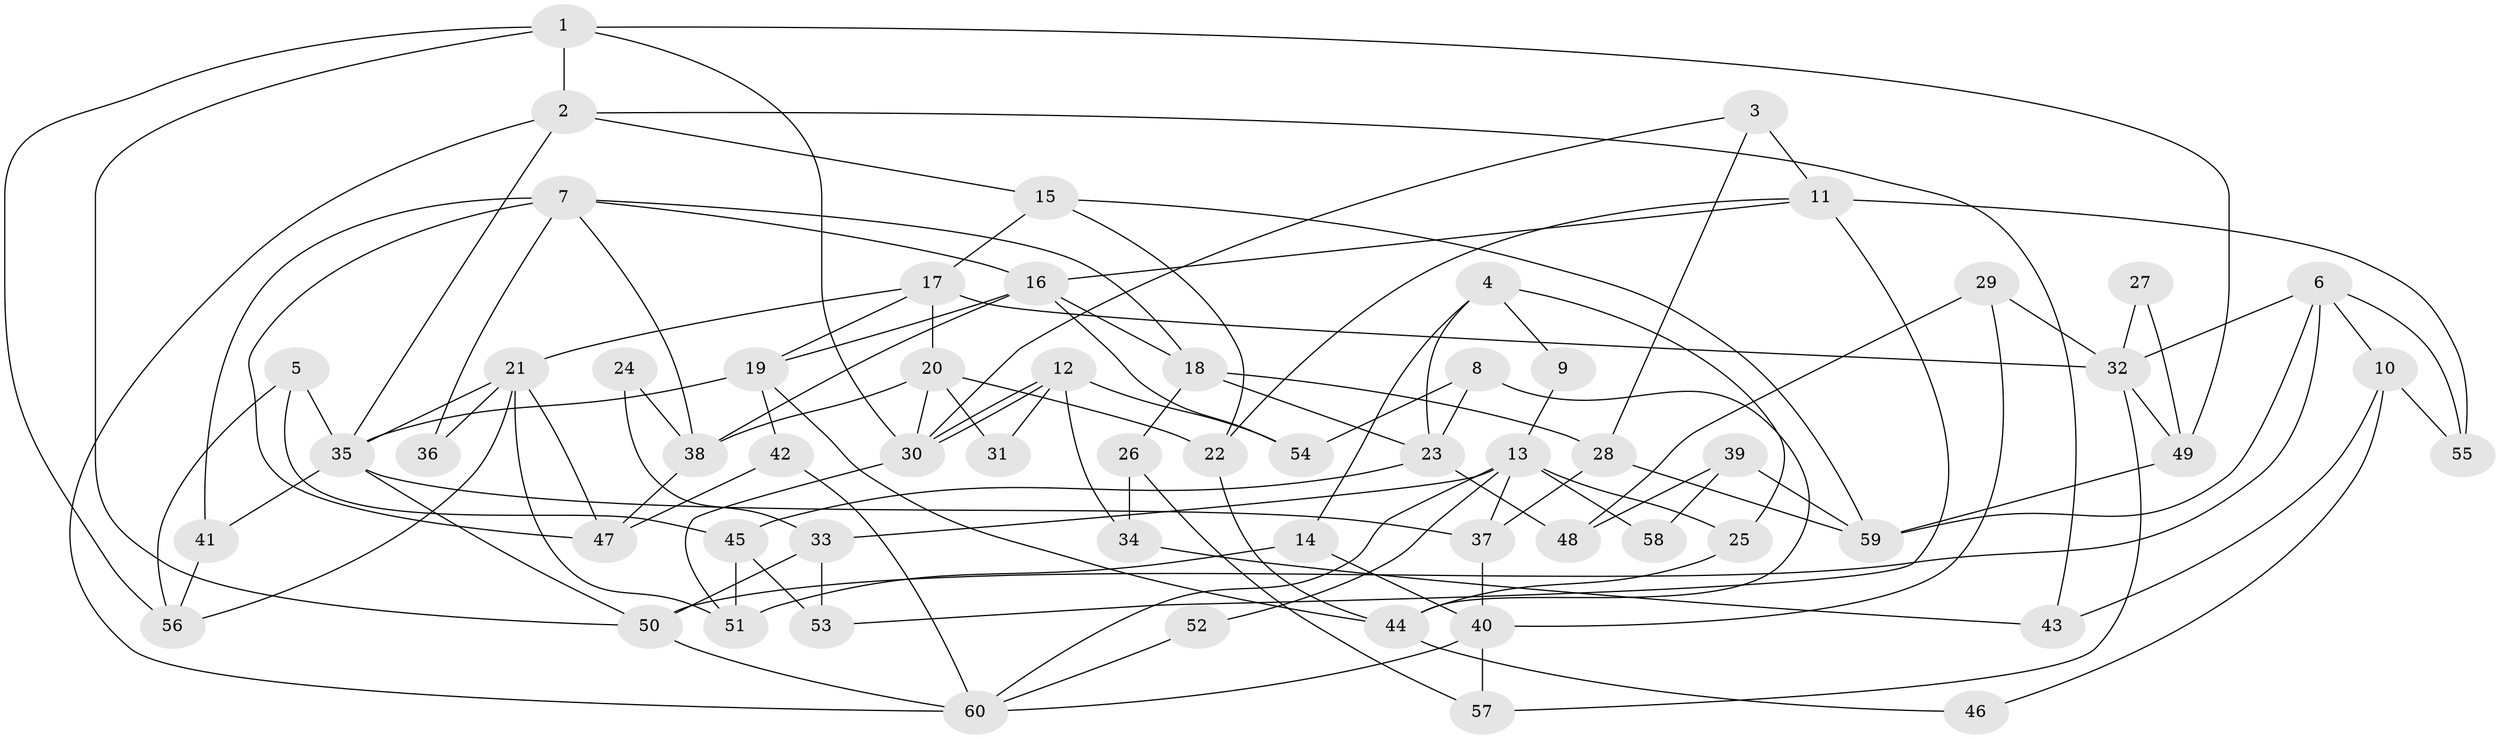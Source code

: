 // coarse degree distribution, {7: 0.15789473684210525, 3: 0.10526315789473684, 11: 0.05263157894736842, 4: 0.21052631578947367, 6: 0.21052631578947367, 5: 0.15789473684210525, 8: 0.05263157894736842, 9: 0.05263157894736842}
// Generated by graph-tools (version 1.1) at 2025/37/03/04/25 23:37:04]
// undirected, 60 vertices, 120 edges
graph export_dot {
  node [color=gray90,style=filled];
  1;
  2;
  3;
  4;
  5;
  6;
  7;
  8;
  9;
  10;
  11;
  12;
  13;
  14;
  15;
  16;
  17;
  18;
  19;
  20;
  21;
  22;
  23;
  24;
  25;
  26;
  27;
  28;
  29;
  30;
  31;
  32;
  33;
  34;
  35;
  36;
  37;
  38;
  39;
  40;
  41;
  42;
  43;
  44;
  45;
  46;
  47;
  48;
  49;
  50;
  51;
  52;
  53;
  54;
  55;
  56;
  57;
  58;
  59;
  60;
  1 -- 56;
  1 -- 30;
  1 -- 2;
  1 -- 49;
  1 -- 50;
  2 -- 35;
  2 -- 15;
  2 -- 43;
  2 -- 60;
  3 -- 30;
  3 -- 11;
  3 -- 28;
  4 -- 25;
  4 -- 23;
  4 -- 9;
  4 -- 14;
  5 -- 35;
  5 -- 56;
  5 -- 45;
  6 -- 50;
  6 -- 59;
  6 -- 10;
  6 -- 32;
  6 -- 55;
  7 -- 38;
  7 -- 16;
  7 -- 18;
  7 -- 36;
  7 -- 41;
  7 -- 47;
  8 -- 23;
  8 -- 44;
  8 -- 54;
  9 -- 13;
  10 -- 55;
  10 -- 43;
  10 -- 46;
  11 -- 53;
  11 -- 22;
  11 -- 16;
  11 -- 55;
  12 -- 30;
  12 -- 30;
  12 -- 54;
  12 -- 31;
  12 -- 34;
  13 -- 37;
  13 -- 60;
  13 -- 25;
  13 -- 33;
  13 -- 52;
  13 -- 58;
  14 -- 40;
  14 -- 51;
  15 -- 59;
  15 -- 17;
  15 -- 22;
  16 -- 19;
  16 -- 18;
  16 -- 38;
  16 -- 54;
  17 -- 21;
  17 -- 19;
  17 -- 20;
  17 -- 32;
  18 -- 23;
  18 -- 26;
  18 -- 28;
  19 -- 35;
  19 -- 42;
  19 -- 44;
  20 -- 30;
  20 -- 22;
  20 -- 31;
  20 -- 38;
  21 -- 47;
  21 -- 35;
  21 -- 36;
  21 -- 51;
  21 -- 56;
  22 -- 44;
  23 -- 45;
  23 -- 48;
  24 -- 33;
  24 -- 38;
  25 -- 44;
  26 -- 34;
  26 -- 57;
  27 -- 32;
  27 -- 49;
  28 -- 37;
  28 -- 59;
  29 -- 32;
  29 -- 40;
  29 -- 48;
  30 -- 51;
  32 -- 49;
  32 -- 57;
  33 -- 50;
  33 -- 53;
  34 -- 43;
  35 -- 37;
  35 -- 50;
  35 -- 41;
  37 -- 40;
  38 -- 47;
  39 -- 59;
  39 -- 48;
  39 -- 58;
  40 -- 60;
  40 -- 57;
  41 -- 56;
  42 -- 47;
  42 -- 60;
  44 -- 46;
  45 -- 51;
  45 -- 53;
  49 -- 59;
  50 -- 60;
  52 -- 60;
}
